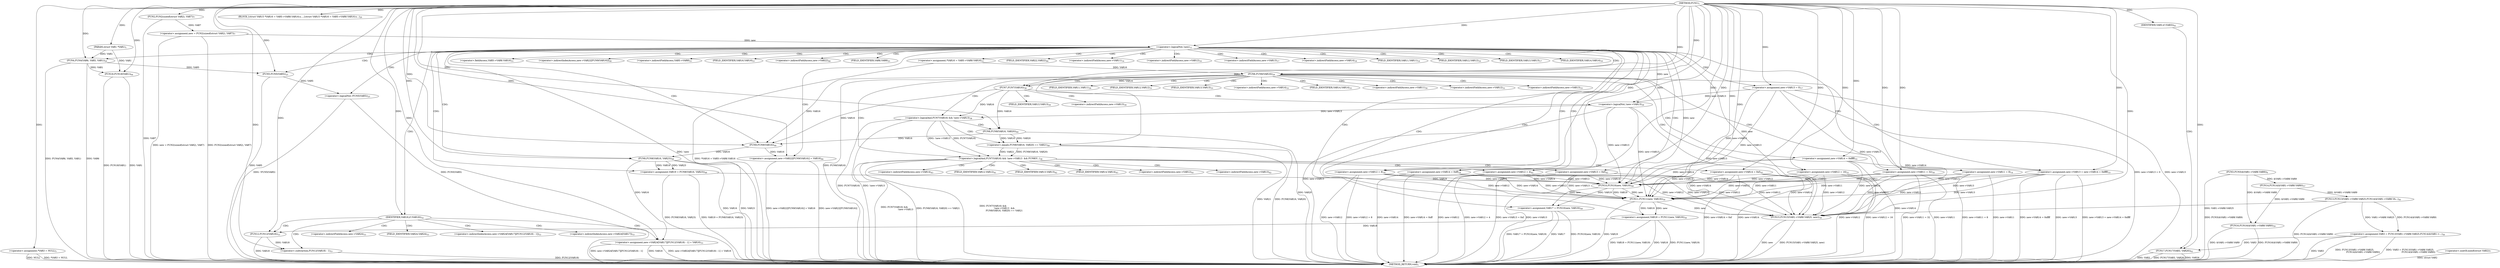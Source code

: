 digraph "FUN1" {  
"8" [label = <(METHOD,FUN1)<SUB>1</SUB>> ]
"209" [label = <(METHOD_RETURN,void)<SUB>1</SUB>> ]
"9" [label = <(PARAM,struct VAR1 *VAR1)<SUB>1</SUB>> ]
"13" [label = <(&lt;operator&gt;.assignment,*VAR3 = NULL)<SUB>3</SUB>> ]
"18" [label = <(&lt;operator&gt;.assignment,new = FUN2(sizeof(struct VAR2), VAR7))<SUB>7</SUB>> ]
"24" [label = <(FUN3,FUN3(&amp;VAR1-&gt;VAR8.VAR9))<SUB>9</SUB>> ]
"36" [label = <(&lt;operator&gt;.assignment,new-&gt;VAR11 = 8)<SUB>14</SUB>> ]
"41" [label = <(&lt;operator&gt;.assignment,new-&gt;VAR12 = 8)<SUB>16</SUB>> ]
"46" [label = <(&lt;operator&gt;.assignment,new-&gt;VAR13 = 0)<SUB>17</SUB>> ]
"51" [label = <(&lt;operator&gt;.assignment,new-&gt;VAR14 = 0xff)<SUB>18</SUB>> ]
"56" [label = <(FUN4,FUN4(VAR6, VAR5, VAR1))<SUB>20</SUB>> ]
"60" [label = <(BLOCK,{
		struct VAR15 *VAR16 = VAR5-&gt;VAR8.VAR16;
		u...,{
		struct VAR15 *VAR16 = VAR5-&gt;VAR8.VAR16;
		u...)<SUB>20</SUB>> ]
"172" [label = <(&lt;operator&gt;.assignment,VAR3 = FUN13(VAR1-&gt;VAR8.VAR25,
			FUN14(&amp;VAR1-&gt;...)<SUB>56</SUB>> ]
"187" [label = <(FUN15,FUN15(VAR1-&gt;VAR8.VAR25, new))<SUB>58</SUB>> ]
"194" [label = <(FUN16,FUN16(&amp;VAR1-&gt;VAR8.VAR9))<SUB>59</SUB>> ]
"207" [label = <(FUN18,FUN18(VAR1))<SUB>64</SUB>> ]
"32" [label = <(&lt;operator&gt;.logicalNot,!new)<SUB>11</SUB>> ]
"62" [label = <(&lt;operator&gt;.assignment,*VAR16 = VAR5-&gt;VAR8.VAR16)<SUB>21</SUB>> ]
"133" [label = <(&lt;operator&gt;.assignment,new-&gt;VAR22[FUN9(VAR16)] = VAR16)<SUB>46</SUB>> ]
"141" [label = <(&lt;operator&gt;.assignment,VAR19 = FUN8(VAR16, VAR23))<SUB>48</SUB>> ]
"146" [label = <(&lt;operator&gt;.assignment,VAR17 = FUN10(new, VAR19))<SUB>49</SUB>> ]
"151" [label = <(&lt;operator&gt;.assignment,VAR18 = FUN11(new, VAR19))<SUB>50</SUB>> ]
"202" [label = <(IDENTIFIER,VAR3,if (VAR3))<SUB>61</SUB>> ]
"20" [label = <(FUN2,FUN2(sizeof(struct VAR2), VAR7))<SUB>7</SUB>> ]
"73" [label = <(&lt;operator&gt;.logicalNot,!FUN5(VAR5))<SUB>25</SUB>> ]
"79" [label = <(FUN6,FUN6(VAR16))<SUB>29</SUB>> ]
"157" [label = <(IDENTIFIER,VAR18,if (VAR18))<SUB>52</SUB>> ]
"174" [label = <(FUN13,FUN13(VAR1-&gt;VAR8.VAR25,
			FUN14(&amp;VAR1-&gt;VAR8.VA...)<SUB>56</SUB>> ]
"204" [label = <(FUN17,FUN17(VAR3, VAR26))<SUB>62</SUB>> ]
"21" [label = <(&lt;operator&gt;.sizeOf,sizeof(struct VAR2))<SUB>7</SUB>> ]
"82" [label = <(&lt;operator&gt;.assignment,new-&gt;VAR11 = 32)<SUB>30</SUB>> ]
"87" [label = <(&lt;operator&gt;.assignment,new-&gt;VAR12 = 16)<SUB>31</SUB>> ]
"92" [label = <(&lt;operator&gt;.assignment,new-&gt;VAR13 = new-&gt;VAR14 = 0xffff)<SUB>33</SUB>> ]
"143" [label = <(FUN8,FUN8(VAR16, VAR23))<SUB>48</SUB>> ]
"148" [label = <(FUN10,FUN10(new, VAR19))<SUB>49</SUB>> ]
"153" [label = <(FUN11,FUN11(new, VAR19))<SUB>50</SUB>> ]
"159" [label = <(&lt;operator&gt;.assignment,new-&gt;VAR24[VAR17][FUN12(VAR18) - 1] = VAR16)<SUB>53</SUB>> ]
"180" [label = <(FUN14,FUN14(&amp;VAR1-&gt;VAR8.VAR9))<SUB>57</SUB>> ]
"74" [label = <(FUN5,FUN5(VAR5))<SUB>25</SUB>> ]
"138" [label = <(FUN9,FUN9(VAR16))<SUB>46</SUB>> ]
"96" [label = <(&lt;operator&gt;.assignment,new-&gt;VAR14 = 0xffff)<SUB>33</SUB>> ]
"104" [label = <(&lt;operator&gt;.logicalAnd,FUN7(VAR16) &amp;&amp;
 				!new-&gt;VAR13  &amp;&amp;
 				FUN8(V...)<SUB>38</SUB>> ]
"118" [label = <(&lt;operator&gt;.assignment,new-&gt;VAR12 = 4)<SUB>41</SUB>> ]
"123" [label = <(&lt;operator&gt;.assignment,new-&gt;VAR13 = 0xf)<SUB>42</SUB>> ]
"128" [label = <(&lt;operator&gt;.assignment,new-&gt;VAR14 = 0xf)<SUB>43</SUB>> ]
"166" [label = <(&lt;operator&gt;.subtraction,FUN12(VAR18) - 1)<SUB>53</SUB>> ]
"105" [label = <(&lt;operator&gt;.logicalAnd,FUN7(VAR16) &amp;&amp;
 				!new-&gt;VAR13)<SUB>38</SUB>> ]
"112" [label = <(&lt;operator&gt;.equals,FUN8(VAR16, VAR20) == VAR21)<SUB>40</SUB>> ]
"167" [label = <(FUN12,FUN12(VAR18))<SUB>53</SUB>> ]
"106" [label = <(FUN7,FUN7(VAR16))<SUB>38</SUB>> ]
"108" [label = <(&lt;operator&gt;.logicalNot,!new-&gt;VAR13)<SUB>39</SUB>> ]
"113" [label = <(FUN8,FUN8(VAR16, VAR20))<SUB>40</SUB>> ]
"37" [label = <(&lt;operator&gt;.indirectFieldAccess,new-&gt;VAR11)<SUB>14</SUB>> ]
"42" [label = <(&lt;operator&gt;.indirectFieldAccess,new-&gt;VAR12)<SUB>16</SUB>> ]
"47" [label = <(&lt;operator&gt;.indirectFieldAccess,new-&gt;VAR13)<SUB>17</SUB>> ]
"52" [label = <(&lt;operator&gt;.indirectFieldAccess,new-&gt;VAR14)<SUB>18</SUB>> ]
"39" [label = <(FIELD_IDENTIFIER,VAR11,VAR11)<SUB>14</SUB>> ]
"44" [label = <(FIELD_IDENTIFIER,VAR12,VAR12)<SUB>16</SUB>> ]
"49" [label = <(FIELD_IDENTIFIER,VAR13,VAR13)<SUB>17</SUB>> ]
"54" [label = <(FIELD_IDENTIFIER,VAR14,VAR14)<SUB>18</SUB>> ]
"64" [label = <(&lt;operator&gt;.fieldAccess,VAR5-&gt;VAR8.VAR16)<SUB>21</SUB>> ]
"134" [label = <(&lt;operator&gt;.indirectIndexAccess,new-&gt;VAR22[FUN9(VAR16)])<SUB>46</SUB>> ]
"65" [label = <(&lt;operator&gt;.indirectFieldAccess,VAR5-&gt;VAR8)<SUB>21</SUB>> ]
"68" [label = <(FIELD_IDENTIFIER,VAR16,VAR16)<SUB>21</SUB>> ]
"135" [label = <(&lt;operator&gt;.indirectFieldAccess,new-&gt;VAR22)<SUB>46</SUB>> ]
"67" [label = <(FIELD_IDENTIFIER,VAR8,VAR8)<SUB>21</SUB>> ]
"83" [label = <(&lt;operator&gt;.indirectFieldAccess,new-&gt;VAR11)<SUB>30</SUB>> ]
"88" [label = <(&lt;operator&gt;.indirectFieldAccess,new-&gt;VAR12)<SUB>31</SUB>> ]
"93" [label = <(&lt;operator&gt;.indirectFieldAccess,new-&gt;VAR13)<SUB>33</SUB>> ]
"137" [label = <(FIELD_IDENTIFIER,VAR22,VAR22)<SUB>46</SUB>> ]
"160" [label = <(&lt;operator&gt;.indirectIndexAccess,new-&gt;VAR24[VAR17][FUN12(VAR18) - 1])<SUB>53</SUB>> ]
"85" [label = <(FIELD_IDENTIFIER,VAR11,VAR11)<SUB>30</SUB>> ]
"90" [label = <(FIELD_IDENTIFIER,VAR12,VAR12)<SUB>31</SUB>> ]
"95" [label = <(FIELD_IDENTIFIER,VAR13,VAR13)<SUB>33</SUB>> ]
"97" [label = <(&lt;operator&gt;.indirectFieldAccess,new-&gt;VAR14)<SUB>33</SUB>> ]
"161" [label = <(&lt;operator&gt;.indirectIndexAccess,new-&gt;VAR24[VAR17])<SUB>53</SUB>> ]
"99" [label = <(FIELD_IDENTIFIER,VAR14,VAR14)<SUB>33</SUB>> ]
"162" [label = <(&lt;operator&gt;.indirectFieldAccess,new-&gt;VAR24)<SUB>53</SUB>> ]
"119" [label = <(&lt;operator&gt;.indirectFieldAccess,new-&gt;VAR12)<SUB>41</SUB>> ]
"124" [label = <(&lt;operator&gt;.indirectFieldAccess,new-&gt;VAR13)<SUB>42</SUB>> ]
"129" [label = <(&lt;operator&gt;.indirectFieldAccess,new-&gt;VAR14)<SUB>43</SUB>> ]
"164" [label = <(FIELD_IDENTIFIER,VAR24,VAR24)<SUB>53</SUB>> ]
"109" [label = <(&lt;operator&gt;.indirectFieldAccess,new-&gt;VAR13)<SUB>39</SUB>> ]
"121" [label = <(FIELD_IDENTIFIER,VAR12,VAR12)<SUB>41</SUB>> ]
"126" [label = <(FIELD_IDENTIFIER,VAR13,VAR13)<SUB>42</SUB>> ]
"131" [label = <(FIELD_IDENTIFIER,VAR14,VAR14)<SUB>43</SUB>> ]
"111" [label = <(FIELD_IDENTIFIER,VAR13,VAR13)<SUB>39</SUB>> ]
  "13" -> "209"  [ label = "DDG: *VAR3 = NULL"] 
  "18" -> "209"  [ label = "DDG: FUN2(sizeof(struct VAR2), VAR7)"] 
  "18" -> "209"  [ label = "DDG: new = FUN2(sizeof(struct VAR2), VAR7)"] 
  "24" -> "209"  [ label = "DDG: FUN3(&amp;VAR1-&gt;VAR8.VAR9)"] 
  "32" -> "209"  [ label = "DDG: !new"] 
  "36" -> "209"  [ label = "DDG: new-&gt;VAR11"] 
  "36" -> "209"  [ label = "DDG: new-&gt;VAR11 = 8"] 
  "41" -> "209"  [ label = "DDG: new-&gt;VAR12"] 
  "41" -> "209"  [ label = "DDG: new-&gt;VAR12 = 8"] 
  "46" -> "209"  [ label = "DDG: new-&gt;VAR13"] 
  "46" -> "209"  [ label = "DDG: new-&gt;VAR13 = 0"] 
  "51" -> "209"  [ label = "DDG: new-&gt;VAR14"] 
  "51" -> "209"  [ label = "DDG: new-&gt;VAR14 = 0xff"] 
  "56" -> "209"  [ label = "DDG: VAR6"] 
  "56" -> "209"  [ label = "DDG: FUN4(VAR6, VAR5, VAR1)"] 
  "62" -> "209"  [ label = "DDG: *VAR16 = VAR5-&gt;VAR8.VAR16"] 
  "74" -> "209"  [ label = "DDG: VAR5"] 
  "73" -> "209"  [ label = "DDG: FUN5(VAR5)"] 
  "73" -> "209"  [ label = "DDG: !FUN5(VAR5)"] 
  "79" -> "209"  [ label = "DDG: FUN6(VAR16)"] 
  "105" -> "209"  [ label = "DDG: FUN7(VAR16)"] 
  "108" -> "209"  [ label = "DDG: new-&gt;VAR13"] 
  "105" -> "209"  [ label = "DDG: !new-&gt;VAR13"] 
  "104" -> "209"  [ label = "DDG: FUN7(VAR16) &amp;&amp;
 				!new-&gt;VAR13"] 
  "112" -> "209"  [ label = "DDG: FUN8(VAR16, VAR20)"] 
  "104" -> "209"  [ label = "DDG: FUN8(VAR16, VAR20) == VAR21"] 
  "104" -> "209"  [ label = "DDG: FUN7(VAR16) &amp;&amp;
 				!new-&gt;VAR13  &amp;&amp;
 				FUN8(VAR16, VAR20) == VAR21"] 
  "118" -> "209"  [ label = "DDG: new-&gt;VAR12"] 
  "118" -> "209"  [ label = "DDG: new-&gt;VAR12 = 4"] 
  "123" -> "209"  [ label = "DDG: new-&gt;VAR13"] 
  "123" -> "209"  [ label = "DDG: new-&gt;VAR13 = 0xf"] 
  "128" -> "209"  [ label = "DDG: new-&gt;VAR14"] 
  "128" -> "209"  [ label = "DDG: new-&gt;VAR14 = 0xf"] 
  "82" -> "209"  [ label = "DDG: new-&gt;VAR11"] 
  "82" -> "209"  [ label = "DDG: new-&gt;VAR11 = 32"] 
  "87" -> "209"  [ label = "DDG: new-&gt;VAR12"] 
  "87" -> "209"  [ label = "DDG: new-&gt;VAR12 = 16"] 
  "92" -> "209"  [ label = "DDG: new-&gt;VAR13"] 
  "96" -> "209"  [ label = "DDG: new-&gt;VAR14"] 
  "92" -> "209"  [ label = "DDG: new-&gt;VAR14 = 0xffff"] 
  "92" -> "209"  [ label = "DDG: new-&gt;VAR13 = new-&gt;VAR14 = 0xffff"] 
  "133" -> "209"  [ label = "DDG: new-&gt;VAR22[FUN9(VAR16)]"] 
  "133" -> "209"  [ label = "DDG: new-&gt;VAR22[FUN9(VAR16)] = VAR16"] 
  "143" -> "209"  [ label = "DDG: VAR16"] 
  "141" -> "209"  [ label = "DDG: FUN8(VAR16, VAR23)"] 
  "141" -> "209"  [ label = "DDG: VAR19 = FUN8(VAR16, VAR23)"] 
  "146" -> "209"  [ label = "DDG: VAR17"] 
  "146" -> "209"  [ label = "DDG: FUN10(new, VAR19)"] 
  "146" -> "209"  [ label = "DDG: VAR17 = FUN10(new, VAR19)"] 
  "151" -> "209"  [ label = "DDG: VAR18"] 
  "153" -> "209"  [ label = "DDG: VAR19"] 
  "151" -> "209"  [ label = "DDG: FUN11(new, VAR19)"] 
  "151" -> "209"  [ label = "DDG: VAR18 = FUN11(new, VAR19)"] 
  "167" -> "209"  [ label = "DDG: VAR18"] 
  "166" -> "209"  [ label = "DDG: FUN12(VAR18)"] 
  "159" -> "209"  [ label = "DDG: new-&gt;VAR24[VAR17][FUN12(VAR18) - 1]"] 
  "159" -> "209"  [ label = "DDG: VAR16"] 
  "159" -> "209"  [ label = "DDG: new-&gt;VAR24[VAR17][FUN12(VAR18) - 1] = VAR16"] 
  "172" -> "209"  [ label = "DDG: VAR3"] 
  "174" -> "209"  [ label = "DDG: FUN14(&amp;VAR1-&gt;VAR8.VAR9)"] 
  "172" -> "209"  [ label = "DDG: FUN13(VAR1-&gt;VAR8.VAR25,
			FUN14(&amp;VAR1-&gt;VAR8.VAR9))"] 
  "172" -> "209"  [ label = "DDG: VAR3 = FUN13(VAR1-&gt;VAR8.VAR25,
			FUN14(&amp;VAR1-&gt;VAR8.VAR9))"] 
  "187" -> "209"  [ label = "DDG: new"] 
  "187" -> "209"  [ label = "DDG: FUN15(VAR1-&gt;VAR8.VAR25, new)"] 
  "194" -> "209"  [ label = "DDG: &amp;VAR1-&gt;VAR8.VAR9"] 
  "194" -> "209"  [ label = "DDG: FUN16(&amp;VAR1-&gt;VAR8.VAR9)"] 
  "204" -> "209"  [ label = "DDG: VAR3"] 
  "204" -> "209"  [ label = "DDG: FUN17(VAR3, VAR26)"] 
  "207" -> "209"  [ label = "DDG: VAR1"] 
  "207" -> "209"  [ label = "DDG: FUN18(VAR1)"] 
  "112" -> "209"  [ label = "DDG: VAR21"] 
  "20" -> "209"  [ label = "DDG: VAR7"] 
  "204" -> "209"  [ label = "DDG: VAR26"] 
  "113" -> "209"  [ label = "DDG: VAR20"] 
  "13" -> "209"  [ label = "DDG: NULL"] 
  "21" -> "209"  [ label = "DDG: struct VAR2"] 
  "143" -> "209"  [ label = "DDG: VAR23"] 
  "8" -> "9"  [ label = "DDG: "] 
  "8" -> "13"  [ label = "DDG: "] 
  "20" -> "18"  [ label = "DDG: VAR7"] 
  "8" -> "36"  [ label = "DDG: "] 
  "8" -> "41"  [ label = "DDG: "] 
  "8" -> "46"  [ label = "DDG: "] 
  "8" -> "51"  [ label = "DDG: "] 
  "8" -> "60"  [ label = "DDG: "] 
  "174" -> "172"  [ label = "DDG: VAR1-&gt;VAR8.VAR25"] 
  "174" -> "172"  [ label = "DDG: FUN14(&amp;VAR1-&gt;VAR8.VAR9)"] 
  "8" -> "56"  [ label = "DDG: "] 
  "9" -> "56"  [ label = "DDG: VAR1"] 
  "138" -> "133"  [ label = "DDG: VAR16"] 
  "8" -> "133"  [ label = "DDG: "] 
  "143" -> "141"  [ label = "DDG: VAR16"] 
  "143" -> "141"  [ label = "DDG: VAR23"] 
  "148" -> "146"  [ label = "DDG: new"] 
  "148" -> "146"  [ label = "DDG: VAR19"] 
  "153" -> "151"  [ label = "DDG: new"] 
  "153" -> "151"  [ label = "DDG: VAR19"] 
  "174" -> "187"  [ label = "DDG: VAR1-&gt;VAR8.VAR25"] 
  "32" -> "187"  [ label = "DDG: new"] 
  "36" -> "187"  [ label = "DDG: new-&gt;VAR11"] 
  "41" -> "187"  [ label = "DDG: new-&gt;VAR12"] 
  "46" -> "187"  [ label = "DDG: new-&gt;VAR13"] 
  "51" -> "187"  [ label = "DDG: new-&gt;VAR14"] 
  "108" -> "187"  [ label = "DDG: new-&gt;VAR13"] 
  "118" -> "187"  [ label = "DDG: new-&gt;VAR12"] 
  "123" -> "187"  [ label = "DDG: new-&gt;VAR13"] 
  "128" -> "187"  [ label = "DDG: new-&gt;VAR14"] 
  "82" -> "187"  [ label = "DDG: new-&gt;VAR11"] 
  "87" -> "187"  [ label = "DDG: new-&gt;VAR12"] 
  "92" -> "187"  [ label = "DDG: new-&gt;VAR13"] 
  "96" -> "187"  [ label = "DDG: new-&gt;VAR14"] 
  "153" -> "187"  [ label = "DDG: new"] 
  "8" -> "187"  [ label = "DDG: "] 
  "180" -> "194"  [ label = "DDG: &amp;VAR1-&gt;VAR8.VAR9"] 
  "24" -> "194"  [ label = "DDG: &amp;VAR1-&gt;VAR8.VAR9"] 
  "8" -> "202"  [ label = "DDG: "] 
  "9" -> "207"  [ label = "DDG: VAR1"] 
  "56" -> "207"  [ label = "DDG: VAR1"] 
  "8" -> "207"  [ label = "DDG: "] 
  "8" -> "20"  [ label = "DDG: "] 
  "18" -> "32"  [ label = "DDG: new"] 
  "8" -> "32"  [ label = "DDG: "] 
  "8" -> "157"  [ label = "DDG: "] 
  "180" -> "174"  [ label = "DDG: &amp;VAR1-&gt;VAR8.VAR9"] 
  "74" -> "73"  [ label = "DDG: VAR5"] 
  "62" -> "79"  [ label = "DDG: VAR16"] 
  "8" -> "79"  [ label = "DDG: "] 
  "8" -> "82"  [ label = "DDG: "] 
  "8" -> "87"  [ label = "DDG: "] 
  "96" -> "92"  [ label = "DDG: new-&gt;VAR14"] 
  "8" -> "92"  [ label = "DDG: "] 
  "8" -> "143"  [ label = "DDG: "] 
  "138" -> "143"  [ label = "DDG: VAR16"] 
  "32" -> "148"  [ label = "DDG: new"] 
  "36" -> "148"  [ label = "DDG: new-&gt;VAR11"] 
  "41" -> "148"  [ label = "DDG: new-&gt;VAR12"] 
  "46" -> "148"  [ label = "DDG: new-&gt;VAR13"] 
  "51" -> "148"  [ label = "DDG: new-&gt;VAR14"] 
  "108" -> "148"  [ label = "DDG: new-&gt;VAR13"] 
  "118" -> "148"  [ label = "DDG: new-&gt;VAR12"] 
  "123" -> "148"  [ label = "DDG: new-&gt;VAR13"] 
  "128" -> "148"  [ label = "DDG: new-&gt;VAR14"] 
  "82" -> "148"  [ label = "DDG: new-&gt;VAR11"] 
  "87" -> "148"  [ label = "DDG: new-&gt;VAR12"] 
  "92" -> "148"  [ label = "DDG: new-&gt;VAR13"] 
  "96" -> "148"  [ label = "DDG: new-&gt;VAR14"] 
  "8" -> "148"  [ label = "DDG: "] 
  "141" -> "148"  [ label = "DDG: VAR19"] 
  "36" -> "153"  [ label = "DDG: new-&gt;VAR11"] 
  "41" -> "153"  [ label = "DDG: new-&gt;VAR12"] 
  "46" -> "153"  [ label = "DDG: new-&gt;VAR13"] 
  "51" -> "153"  [ label = "DDG: new-&gt;VAR14"] 
  "108" -> "153"  [ label = "DDG: new-&gt;VAR13"] 
  "118" -> "153"  [ label = "DDG: new-&gt;VAR12"] 
  "123" -> "153"  [ label = "DDG: new-&gt;VAR13"] 
  "128" -> "153"  [ label = "DDG: new-&gt;VAR14"] 
  "82" -> "153"  [ label = "DDG: new-&gt;VAR11"] 
  "87" -> "153"  [ label = "DDG: new-&gt;VAR12"] 
  "92" -> "153"  [ label = "DDG: new-&gt;VAR13"] 
  "96" -> "153"  [ label = "DDG: new-&gt;VAR14"] 
  "148" -> "153"  [ label = "DDG: new"] 
  "8" -> "153"  [ label = "DDG: "] 
  "148" -> "153"  [ label = "DDG: VAR19"] 
  "143" -> "159"  [ label = "DDG: VAR16"] 
  "8" -> "159"  [ label = "DDG: "] 
  "24" -> "180"  [ label = "DDG: &amp;VAR1-&gt;VAR8.VAR9"] 
  "172" -> "204"  [ label = "DDG: VAR3"] 
  "8" -> "204"  [ label = "DDG: "] 
  "56" -> "74"  [ label = "DDG: VAR5"] 
  "8" -> "74"  [ label = "DDG: "] 
  "79" -> "138"  [ label = "DDG: VAR16"] 
  "106" -> "138"  [ label = "DDG: VAR16"] 
  "113" -> "138"  [ label = "DDG: VAR16"] 
  "8" -> "138"  [ label = "DDG: "] 
  "8" -> "96"  [ label = "DDG: "] 
  "105" -> "104"  [ label = "DDG: FUN7(VAR16)"] 
  "105" -> "104"  [ label = "DDG: !new-&gt;VAR13"] 
  "112" -> "104"  [ label = "DDG: FUN8(VAR16, VAR20)"] 
  "112" -> "104"  [ label = "DDG: VAR21"] 
  "8" -> "118"  [ label = "DDG: "] 
  "8" -> "123"  [ label = "DDG: "] 
  "8" -> "128"  [ label = "DDG: "] 
  "167" -> "166"  [ label = "DDG: VAR18"] 
  "8" -> "166"  [ label = "DDG: "] 
  "106" -> "105"  [ label = "DDG: VAR16"] 
  "108" -> "105"  [ label = "DDG: new-&gt;VAR13"] 
  "113" -> "112"  [ label = "DDG: VAR16"] 
  "113" -> "112"  [ label = "DDG: VAR20"] 
  "8" -> "112"  [ label = "DDG: "] 
  "151" -> "167"  [ label = "DDG: VAR18"] 
  "8" -> "167"  [ label = "DDG: "] 
  "79" -> "106"  [ label = "DDG: VAR16"] 
  "8" -> "106"  [ label = "DDG: "] 
  "32" -> "108"  [ label = "DDG: new"] 
  "46" -> "108"  [ label = "DDG: new-&gt;VAR13"] 
  "106" -> "113"  [ label = "DDG: VAR16"] 
  "8" -> "113"  [ label = "DDG: "] 
  "32" -> "68"  [ label = "CDG: "] 
  "32" -> "73"  [ label = "CDG: "] 
  "32" -> "64"  [ label = "CDG: "] 
  "32" -> "42"  [ label = "CDG: "] 
  "32" -> "51"  [ label = "CDG: "] 
  "32" -> "52"  [ label = "CDG: "] 
  "32" -> "37"  [ label = "CDG: "] 
  "32" -> "146"  [ label = "CDG: "] 
  "32" -> "56"  [ label = "CDG: "] 
  "32" -> "67"  [ label = "CDG: "] 
  "32" -> "151"  [ label = "CDG: "] 
  "32" -> "74"  [ label = "CDG: "] 
  "32" -> "153"  [ label = "CDG: "] 
  "32" -> "44"  [ label = "CDG: "] 
  "32" -> "134"  [ label = "CDG: "] 
  "32" -> "138"  [ label = "CDG: "] 
  "32" -> "148"  [ label = "CDG: "] 
  "32" -> "54"  [ label = "CDG: "] 
  "32" -> "137"  [ label = "CDG: "] 
  "32" -> "79"  [ label = "CDG: "] 
  "32" -> "36"  [ label = "CDG: "] 
  "32" -> "47"  [ label = "CDG: "] 
  "32" -> "141"  [ label = "CDG: "] 
  "32" -> "49"  [ label = "CDG: "] 
  "32" -> "46"  [ label = "CDG: "] 
  "32" -> "65"  [ label = "CDG: "] 
  "32" -> "157"  [ label = "CDG: "] 
  "32" -> "143"  [ label = "CDG: "] 
  "32" -> "135"  [ label = "CDG: "] 
  "32" -> "41"  [ label = "CDG: "] 
  "32" -> "62"  [ label = "CDG: "] 
  "32" -> "39"  [ label = "CDG: "] 
  "32" -> "133"  [ label = "CDG: "] 
  "202" -> "204"  [ label = "CDG: "] 
  "79" -> "96"  [ label = "CDG: "] 
  "79" -> "85"  [ label = "CDG: "] 
  "79" -> "104"  [ label = "CDG: "] 
  "79" -> "95"  [ label = "CDG: "] 
  "79" -> "92"  [ label = "CDG: "] 
  "79" -> "87"  [ label = "CDG: "] 
  "79" -> "97"  [ label = "CDG: "] 
  "79" -> "93"  [ label = "CDG: "] 
  "79" -> "90"  [ label = "CDG: "] 
  "79" -> "88"  [ label = "CDG: "] 
  "79" -> "99"  [ label = "CDG: "] 
  "79" -> "106"  [ label = "CDG: "] 
  "79" -> "82"  [ label = "CDG: "] 
  "79" -> "83"  [ label = "CDG: "] 
  "79" -> "105"  [ label = "CDG: "] 
  "157" -> "167"  [ label = "CDG: "] 
  "157" -> "161"  [ label = "CDG: "] 
  "157" -> "162"  [ label = "CDG: "] 
  "157" -> "164"  [ label = "CDG: "] 
  "157" -> "160"  [ label = "CDG: "] 
  "157" -> "166"  [ label = "CDG: "] 
  "157" -> "159"  [ label = "CDG: "] 
  "104" -> "128"  [ label = "CDG: "] 
  "104" -> "131"  [ label = "CDG: "] 
  "104" -> "119"  [ label = "CDG: "] 
  "104" -> "121"  [ label = "CDG: "] 
  "104" -> "129"  [ label = "CDG: "] 
  "104" -> "118"  [ label = "CDG: "] 
  "104" -> "123"  [ label = "CDG: "] 
  "104" -> "126"  [ label = "CDG: "] 
  "104" -> "124"  [ label = "CDG: "] 
  "105" -> "113"  [ label = "CDG: "] 
  "105" -> "112"  [ label = "CDG: "] 
  "106" -> "108"  [ label = "CDG: "] 
  "106" -> "111"  [ label = "CDG: "] 
  "106" -> "109"  [ label = "CDG: "] 
}
